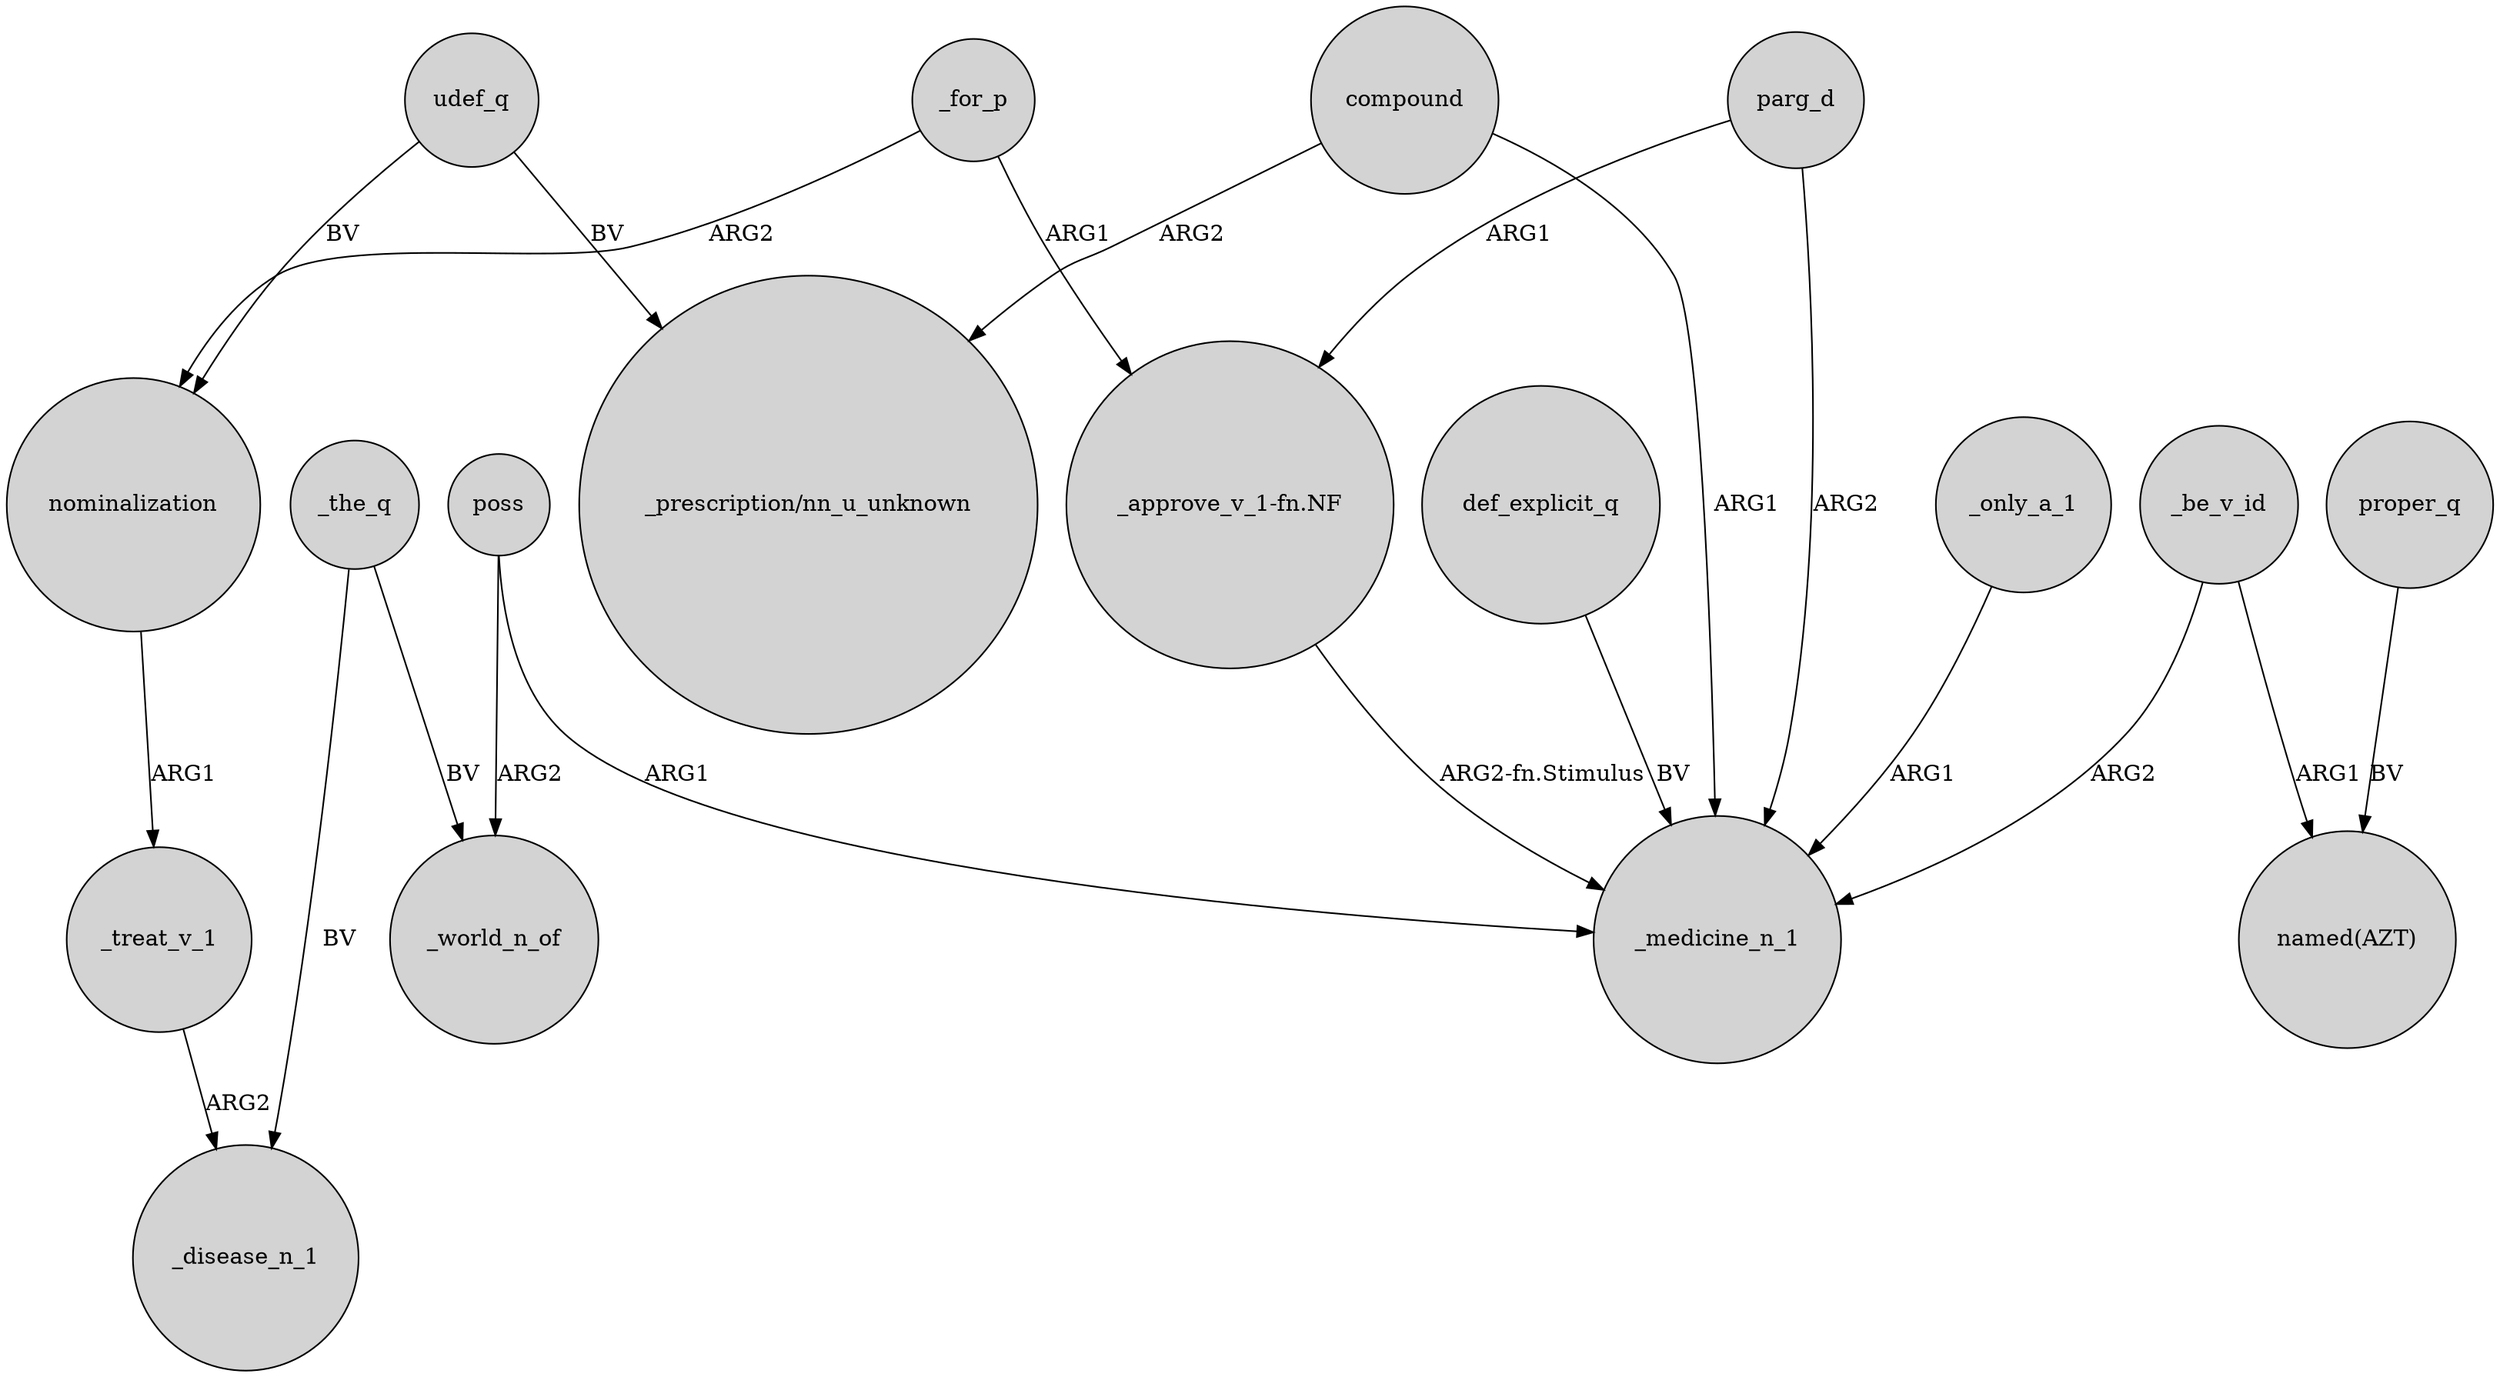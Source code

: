 digraph {
	node [shape=circle style=filled]
	nominalization -> _treat_v_1 [label=ARG1]
	"_approve_v_1-fn.NF" -> _medicine_n_1 [label="ARG2-fn.Stimulus"]
	_for_p -> "_approve_v_1-fn.NF" [label=ARG1]
	_only_a_1 -> _medicine_n_1 [label=ARG1]
	udef_q -> "_prescription/nn_u_unknown" [label=BV]
	compound -> "_prescription/nn_u_unknown" [label=ARG2]
	_for_p -> nominalization [label=ARG2]
	_the_q -> _disease_n_1 [label=BV]
	parg_d -> _medicine_n_1 [label=ARG2]
	def_explicit_q -> _medicine_n_1 [label=BV]
	poss -> _medicine_n_1 [label=ARG1]
	_treat_v_1 -> _disease_n_1 [label=ARG2]
	proper_q -> "named(AZT)" [label=BV]
	_be_v_id -> _medicine_n_1 [label=ARG2]
	udef_q -> nominalization [label=BV]
	poss -> _world_n_of [label=ARG2]
	_be_v_id -> "named(AZT)" [label=ARG1]
	parg_d -> "_approve_v_1-fn.NF" [label=ARG1]
	_the_q -> _world_n_of [label=BV]
	compound -> _medicine_n_1 [label=ARG1]
}
